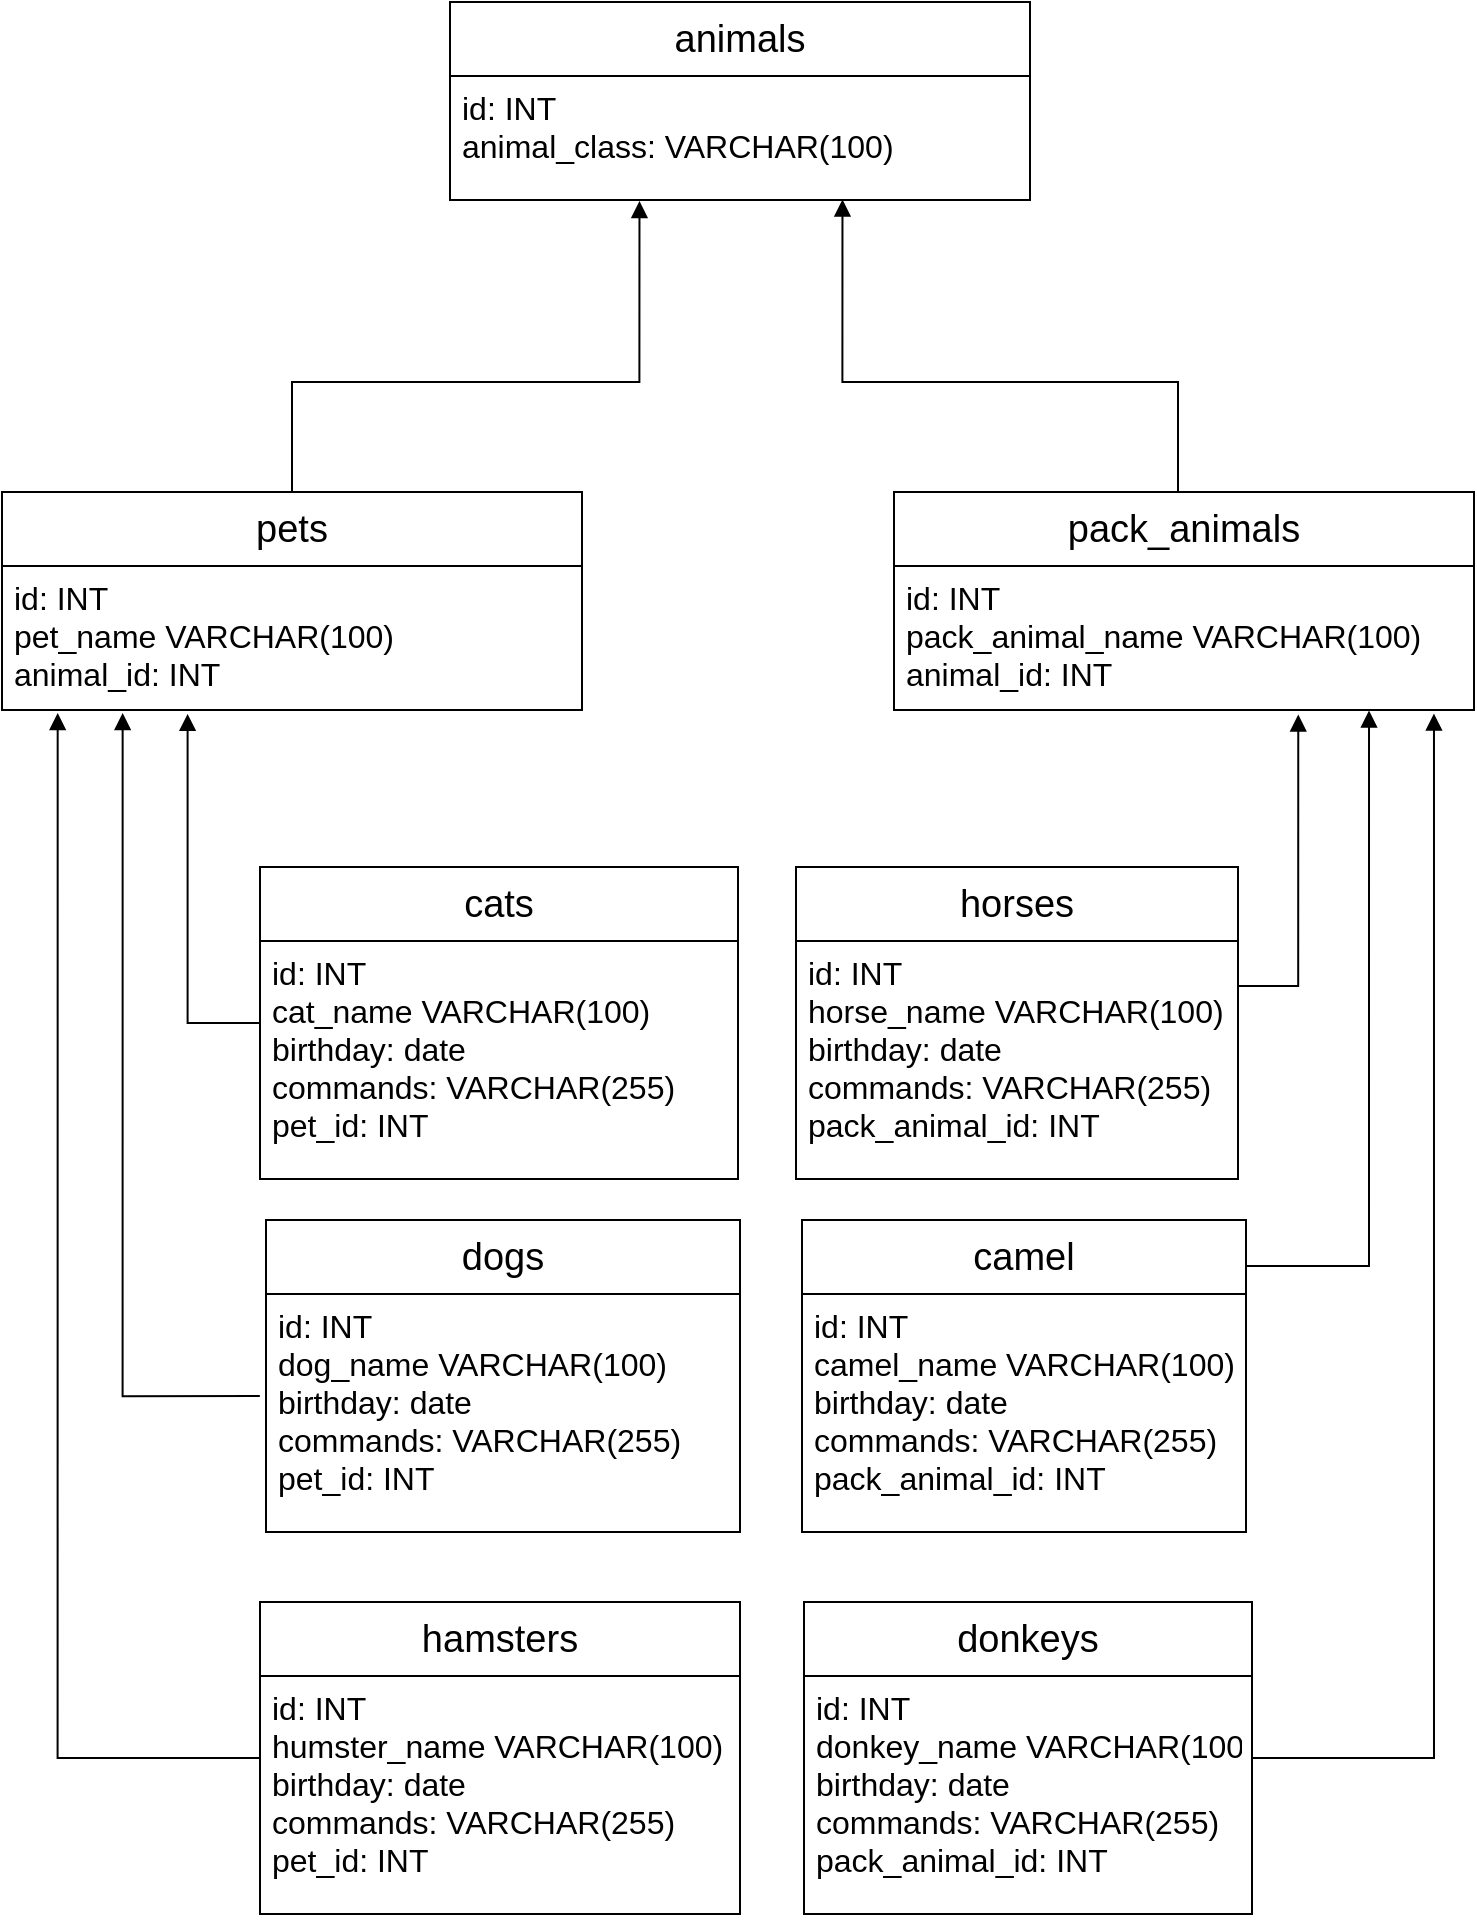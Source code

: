 <mxfile version="24.6.5" type="device">
  <diagram name="Страница — 1" id="CNfjTaL9uazOC9O-k19D">
    <mxGraphModel dx="2100" dy="1130" grid="0" gridSize="4" guides="1" tooltips="1" connect="1" arrows="1" fold="1" page="1" pageScale="1" pageWidth="827" pageHeight="1169" math="0" shadow="0">
      <root>
        <mxCell id="0" />
        <mxCell id="1" parent="0" />
        <mxCell id="f3pBe8pRWgfERB6MtVSj-11" value="animals" style="swimlane;fontStyle=0;align=center;verticalAlign=top;childLayout=stackLayout;horizontal=1;startSize=37;horizontalStack=0;resizeParent=1;resizeParentMax=0;resizeLast=0;collapsible=1;marginBottom=0;fontSize=19;" parent="1" vertex="1">
          <mxGeometry x="265" y="51" width="290" height="99" as="geometry" />
        </mxCell>
        <mxCell id="f3pBe8pRWgfERB6MtVSj-12" value="id: INT&#xa;animal_class: VARCHAR(100)" style="text;strokeColor=none;fillColor=none;align=left;verticalAlign=top;spacingLeft=4;spacingRight=4;overflow=hidden;rotatable=0;points=[[0,0.5],[1,0.5]];portConstraint=eastwest;fontSize=16;fontStyle=0" parent="f3pBe8pRWgfERB6MtVSj-11" vertex="1">
          <mxGeometry y="37" width="290" height="62" as="geometry" />
        </mxCell>
        <mxCell id="f3pBe8pRWgfERB6MtVSj-15" value="pets" style="swimlane;fontStyle=0;align=center;verticalAlign=top;childLayout=stackLayout;horizontal=1;startSize=37;horizontalStack=0;resizeParent=1;resizeParentMax=0;resizeLast=0;collapsible=1;marginBottom=0;fontSize=19;" parent="1" vertex="1">
          <mxGeometry x="41" y="296" width="290" height="109" as="geometry">
            <mxRectangle x="41" y="369" width="71" height="37" as="alternateBounds" />
          </mxGeometry>
        </mxCell>
        <mxCell id="kFpFYELlEwabMlg4MgQJ-4" value="id: INT&#xa;pet_name VARCHAR(100)&#xa;animal_id: INT" style="text;strokeColor=none;fillColor=none;align=left;verticalAlign=top;spacingLeft=4;spacingRight=4;overflow=hidden;rotatable=0;points=[[0,0.5],[1,0.5]];portConstraint=eastwest;fontSize=16;fontStyle=0" vertex="1" parent="f3pBe8pRWgfERB6MtVSj-15">
          <mxGeometry y="37" width="290" height="72" as="geometry" />
        </mxCell>
        <mxCell id="f3pBe8pRWgfERB6MtVSj-19" value="pack_animals" style="swimlane;fontStyle=0;align=center;verticalAlign=top;childLayout=stackLayout;horizontal=1;startSize=37;horizontalStack=0;resizeParent=1;resizeParentMax=0;resizeLast=0;collapsible=1;marginBottom=0;fontSize=19;" parent="1" vertex="1">
          <mxGeometry x="487" y="296" width="290" height="109" as="geometry" />
        </mxCell>
        <mxCell id="kFpFYELlEwabMlg4MgQJ-5" value="id: INT&#xa;pack_animal_name VARCHAR(100)&#xa;animal_id: INT" style="text;strokeColor=none;fillColor=none;align=left;verticalAlign=top;spacingLeft=4;spacingRight=4;overflow=hidden;rotatable=0;points=[[0,0.5],[1,0.5]];portConstraint=eastwest;fontSize=16;fontStyle=0" vertex="1" parent="f3pBe8pRWgfERB6MtVSj-19">
          <mxGeometry y="37" width="290" height="72" as="geometry" />
        </mxCell>
        <mxCell id="f3pBe8pRWgfERB6MtVSj-23" value="" style="endArrow=block;endFill=1;html=1;rounded=0;edgeStyle=orthogonalEdgeStyle;entryX=0.306;entryY=0.993;entryDx=0;entryDy=0;entryPerimeter=0;exitX=0.5;exitY=0;exitDx=0;exitDy=0;" parent="1" source="f3pBe8pRWgfERB6MtVSj-15" edge="1">
          <mxGeometry x="-0.466" width="160" relative="1" as="geometry">
            <mxPoint x="223" y="382" as="sourcePoint" />
            <mxPoint x="359.74" y="150.475" as="targetPoint" />
            <Array as="points">
              <mxPoint x="186" y="241" />
              <mxPoint x="360" y="241" />
            </Array>
            <mxPoint as="offset" />
          </mxGeometry>
        </mxCell>
        <mxCell id="f3pBe8pRWgfERB6MtVSj-25" value="" style="endArrow=block;endFill=1;html=1;rounded=0;edgeStyle=orthogonalEdgeStyle;exitX=0.5;exitY=0;exitDx=0;exitDy=0;entryX=0.656;entryY=0.983;entryDx=0;entryDy=0;entryPerimeter=0;" parent="1" source="f3pBe8pRWgfERB6MtVSj-19" edge="1">
          <mxGeometry x="-0.466" width="160" relative="1" as="geometry">
            <mxPoint x="631" y="469" as="sourcePoint" />
            <mxPoint x="461.24" y="149.725" as="targetPoint" />
            <Array as="points">
              <mxPoint x="629" y="241" />
              <mxPoint x="461" y="241" />
            </Array>
            <mxPoint as="offset" />
          </mxGeometry>
        </mxCell>
        <mxCell id="f3pBe8pRWgfERB6MtVSj-28" value="hamsters" style="swimlane;fontStyle=0;align=center;verticalAlign=top;childLayout=stackLayout;horizontal=1;startSize=37;horizontalStack=0;resizeParent=1;resizeParentMax=0;resizeLast=0;collapsible=1;marginBottom=0;fontSize=19;" parent="1" vertex="1">
          <mxGeometry x="170" y="851" width="240" height="156" as="geometry" />
        </mxCell>
        <mxCell id="kFpFYELlEwabMlg4MgQJ-9" value="id: INT&#xa;humster_name VARCHAR(100)&#xa;birthday: date&#xa;commands: VARCHAR(255)&#xa;pet_id: INT" style="text;strokeColor=none;fillColor=none;align=left;verticalAlign=top;spacingLeft=4;spacingRight=4;overflow=hidden;rotatable=0;points=[[0,0.5],[1,0.5]];portConstraint=eastwest;fontSize=16;fontStyle=0" vertex="1" parent="f3pBe8pRWgfERB6MtVSj-28">
          <mxGeometry y="37" width="240" height="119" as="geometry" />
        </mxCell>
        <mxCell id="f3pBe8pRWgfERB6MtVSj-30" value="dogs" style="swimlane;fontStyle=0;align=center;verticalAlign=top;childLayout=stackLayout;horizontal=1;startSize=37;horizontalStack=0;resizeParent=1;resizeParentMax=0;resizeLast=0;collapsible=1;marginBottom=0;fontSize=19;" parent="1" vertex="1">
          <mxGeometry x="173" y="660" width="237" height="156" as="geometry" />
        </mxCell>
        <mxCell id="kFpFYELlEwabMlg4MgQJ-8" value="id: INT&#xa;dog_name VARCHAR(100)&#xa;birthday: date&#xa;commands: VARCHAR(255)&#xa;pet_id: INT" style="text;strokeColor=none;fillColor=none;align=left;verticalAlign=top;spacingLeft=4;spacingRight=4;overflow=hidden;rotatable=0;points=[[0,0.5],[1,0.5]];portConstraint=eastwest;fontSize=16;fontStyle=0" vertex="1" parent="f3pBe8pRWgfERB6MtVSj-30">
          <mxGeometry y="37" width="237" height="119" as="geometry" />
        </mxCell>
        <mxCell id="f3pBe8pRWgfERB6MtVSj-32" value="cats" style="swimlane;fontStyle=0;align=center;verticalAlign=top;childLayout=stackLayout;horizontal=1;startSize=37;horizontalStack=0;resizeParent=1;resizeParentMax=0;resizeLast=0;collapsible=1;marginBottom=0;fontSize=19;" parent="1" vertex="1">
          <mxGeometry x="170" y="483.5" width="239" height="156" as="geometry" />
        </mxCell>
        <mxCell id="kFpFYELlEwabMlg4MgQJ-7" value="id: INT&#xa;cat_name VARCHAR(100)&#xa;birthday: date&#xa;commands: VARCHAR(255)&#xa;pet_id: INT" style="text;strokeColor=none;fillColor=none;align=left;verticalAlign=top;spacingLeft=4;spacingRight=4;overflow=hidden;rotatable=0;points=[[0,0.5],[1,0.5]];portConstraint=eastwest;fontSize=16;fontStyle=0" vertex="1" parent="f3pBe8pRWgfERB6MtVSj-32">
          <mxGeometry y="37" width="239" height="119" as="geometry" />
        </mxCell>
        <mxCell id="f3pBe8pRWgfERB6MtVSj-36" value="" style="endArrow=block;endFill=1;html=1;rounded=0;edgeStyle=orthogonalEdgeStyle;entryX=0.208;entryY=1.021;entryDx=0;entryDy=0;entryPerimeter=0;exitX=-0.013;exitY=0.429;exitDx=0;exitDy=0;exitPerimeter=0;" parent="1" edge="1" target="kFpFYELlEwabMlg4MgQJ-4" source="kFpFYELlEwabMlg4MgQJ-8">
          <mxGeometry x="0.14" y="-2" width="160" relative="1" as="geometry">
            <mxPoint x="196" y="683" as="sourcePoint" />
            <mxPoint x="101" y="520" as="targetPoint" />
            <Array as="points">
              <mxPoint x="101" y="748" />
            </Array>
            <mxPoint as="offset" />
          </mxGeometry>
        </mxCell>
        <mxCell id="f3pBe8pRWgfERB6MtVSj-37" value="" style="endArrow=block;endFill=1;html=1;rounded=0;edgeStyle=orthogonalEdgeStyle;entryX=0.096;entryY=1.021;entryDx=0;entryDy=0;entryPerimeter=0;exitX=0;exitY=0.5;exitDx=0;exitDy=0;" parent="1" source="f3pBe8pRWgfERB6MtVSj-28" edge="1" target="kFpFYELlEwabMlg4MgQJ-4">
          <mxGeometry x="-0.105" width="160" relative="1" as="geometry">
            <mxPoint x="160" y="762" as="sourcePoint" />
            <mxPoint x="68" y="520" as="targetPoint" />
            <Array as="points">
              <mxPoint x="69" y="929" />
            </Array>
            <mxPoint as="offset" />
          </mxGeometry>
        </mxCell>
        <mxCell id="f3pBe8pRWgfERB6MtVSj-38" value="donkeys" style="swimlane;fontStyle=0;align=center;verticalAlign=top;childLayout=stackLayout;horizontal=1;startSize=37;horizontalStack=0;resizeParent=1;resizeParentMax=0;resizeLast=0;collapsible=1;marginBottom=0;fontSize=19;" parent="1" vertex="1">
          <mxGeometry x="442" y="851" width="224" height="156" as="geometry" />
        </mxCell>
        <mxCell id="kFpFYELlEwabMlg4MgQJ-12" value="id: INT&#xa;donkey_name VARCHAR(100)&#xa;birthday: date&#xa;commands: VARCHAR(255)&#xa;pack_animal_id: INT" style="text;strokeColor=none;fillColor=none;align=left;verticalAlign=top;spacingLeft=4;spacingRight=4;overflow=hidden;rotatable=0;points=[[0,0.5],[1,0.5]];portConstraint=eastwest;fontSize=16;fontStyle=0" vertex="1" parent="f3pBe8pRWgfERB6MtVSj-38">
          <mxGeometry y="37" width="224" height="119" as="geometry" />
        </mxCell>
        <mxCell id="f3pBe8pRWgfERB6MtVSj-40" value="camel" style="swimlane;fontStyle=0;align=center;verticalAlign=top;childLayout=stackLayout;horizontal=1;startSize=37;horizontalStack=0;resizeParent=1;resizeParentMax=0;resizeLast=0;collapsible=1;marginBottom=0;fontSize=19;" parent="1" vertex="1">
          <mxGeometry x="441" y="660" width="222" height="156" as="geometry" />
        </mxCell>
        <mxCell id="kFpFYELlEwabMlg4MgQJ-11" value="id: INT&#xa;camel_name VARCHAR(100)&#xa;birthday: date&#xa;commands: VARCHAR(255)&#xa;pack_animal_id: INT" style="text;strokeColor=none;fillColor=none;align=left;verticalAlign=top;spacingLeft=4;spacingRight=4;overflow=hidden;rotatable=0;points=[[0,0.5],[1,0.5]];portConstraint=eastwest;fontSize=16;fontStyle=0" vertex="1" parent="f3pBe8pRWgfERB6MtVSj-40">
          <mxGeometry y="37" width="222" height="119" as="geometry" />
        </mxCell>
        <mxCell id="f3pBe8pRWgfERB6MtVSj-42" value="horses" style="swimlane;fontStyle=0;align=center;verticalAlign=top;childLayout=stackLayout;horizontal=1;startSize=37;horizontalStack=0;resizeParent=1;resizeParentMax=0;resizeLast=0;collapsible=1;marginBottom=0;fontSize=19;" parent="1" vertex="1">
          <mxGeometry x="438" y="483.5" width="221" height="156" as="geometry" />
        </mxCell>
        <mxCell id="kFpFYELlEwabMlg4MgQJ-10" value="id: INT&#xa;horse_name VARCHAR(100)&#xa;birthday: date&#xa;commands: VARCHAR(255)&#xa;pack_animal_id: INT" style="text;strokeColor=none;fillColor=none;align=left;verticalAlign=top;spacingLeft=4;spacingRight=4;overflow=hidden;rotatable=0;points=[[0,0.5],[1,0.5]];portConstraint=eastwest;fontSize=16;fontStyle=0" vertex="1" parent="f3pBe8pRWgfERB6MtVSj-42">
          <mxGeometry y="37" width="221" height="119" as="geometry" />
        </mxCell>
        <mxCell id="f3pBe8pRWgfERB6MtVSj-43" value="" style="endArrow=block;endFill=1;html=1;rounded=0;edgeStyle=orthogonalEdgeStyle;entryX=0.697;entryY=1.031;entryDx=0;entryDy=0;entryPerimeter=0;exitX=1;exitY=0.5;exitDx=0;exitDy=0;" parent="1" source="f3pBe8pRWgfERB6MtVSj-42" edge="1" target="kFpFYELlEwabMlg4MgQJ-5">
          <mxGeometry x="0.286" y="-2" width="160" relative="1" as="geometry">
            <mxPoint x="708" y="610" as="sourcePoint" />
            <mxPoint x="662" y="522" as="targetPoint" />
            <Array as="points">
              <mxPoint x="689" y="543" />
            </Array>
            <mxPoint y="1" as="offset" />
          </mxGeometry>
        </mxCell>
        <mxCell id="f3pBe8pRWgfERB6MtVSj-45" value="" style="endArrow=block;endFill=1;html=1;rounded=0;edgeStyle=orthogonalEdgeStyle;exitX=1;exitY=0.5;exitDx=0;exitDy=0;entryX=0.819;entryY=1.003;entryDx=0;entryDy=0;entryPerimeter=0;" parent="1" source="f3pBe8pRWgfERB6MtVSj-40" edge="1" target="kFpFYELlEwabMlg4MgQJ-5">
          <mxGeometry x="0.14" y="-2" width="160" relative="1" as="geometry">
            <mxPoint x="809" y="683" as="sourcePoint" />
            <mxPoint x="724" y="425" as="targetPoint" />
            <Array as="points">
              <mxPoint x="663" y="683" />
              <mxPoint x="725" y="683" />
            </Array>
            <mxPoint as="offset" />
          </mxGeometry>
        </mxCell>
        <mxCell id="f3pBe8pRWgfERB6MtVSj-46" value="" style="endArrow=block;endFill=1;html=1;rounded=0;edgeStyle=orthogonalEdgeStyle;exitX=1;exitY=0.5;exitDx=0;exitDy=0;entryX=0.931;entryY=1.025;entryDx=0;entryDy=0;entryPerimeter=0;" parent="1" source="f3pBe8pRWgfERB6MtVSj-38" edge="1" target="kFpFYELlEwabMlg4MgQJ-5">
          <mxGeometry x="-0.031" y="2" width="160" relative="1" as="geometry">
            <mxPoint x="881" y="760" as="sourcePoint" />
            <mxPoint x="793" y="452" as="targetPoint" />
            <Array as="points">
              <mxPoint x="757" y="929" />
            </Array>
            <mxPoint y="1" as="offset" />
          </mxGeometry>
        </mxCell>
        <mxCell id="f3pBe8pRWgfERB6MtVSj-35" value="" style="endArrow=block;endFill=1;html=1;rounded=0;edgeStyle=orthogonalEdgeStyle;exitX=0;exitY=0.5;exitDx=0;exitDy=0;entryX=0.32;entryY=1.027;entryDx=0;entryDy=0;entryPerimeter=0;" parent="1" source="f3pBe8pRWgfERB6MtVSj-32" edge="1" target="kFpFYELlEwabMlg4MgQJ-4">
          <mxGeometry x="0.286" y="-2" width="160" relative="1" as="geometry">
            <mxPoint x="303" y="784" as="sourcePoint" />
            <mxPoint x="134" y="522" as="targetPoint" />
            <Array as="points">
              <mxPoint x="134" y="562" />
            </Array>
            <mxPoint y="1" as="offset" />
          </mxGeometry>
        </mxCell>
      </root>
    </mxGraphModel>
  </diagram>
</mxfile>
